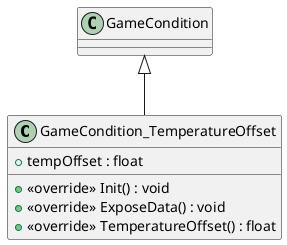 @startuml
class GameCondition_TemperatureOffset {
    + tempOffset : float
    + <<override>> Init() : void
    + <<override>> ExposeData() : void
    + <<override>> TemperatureOffset() : float
}
GameCondition <|-- GameCondition_TemperatureOffset
@enduml
